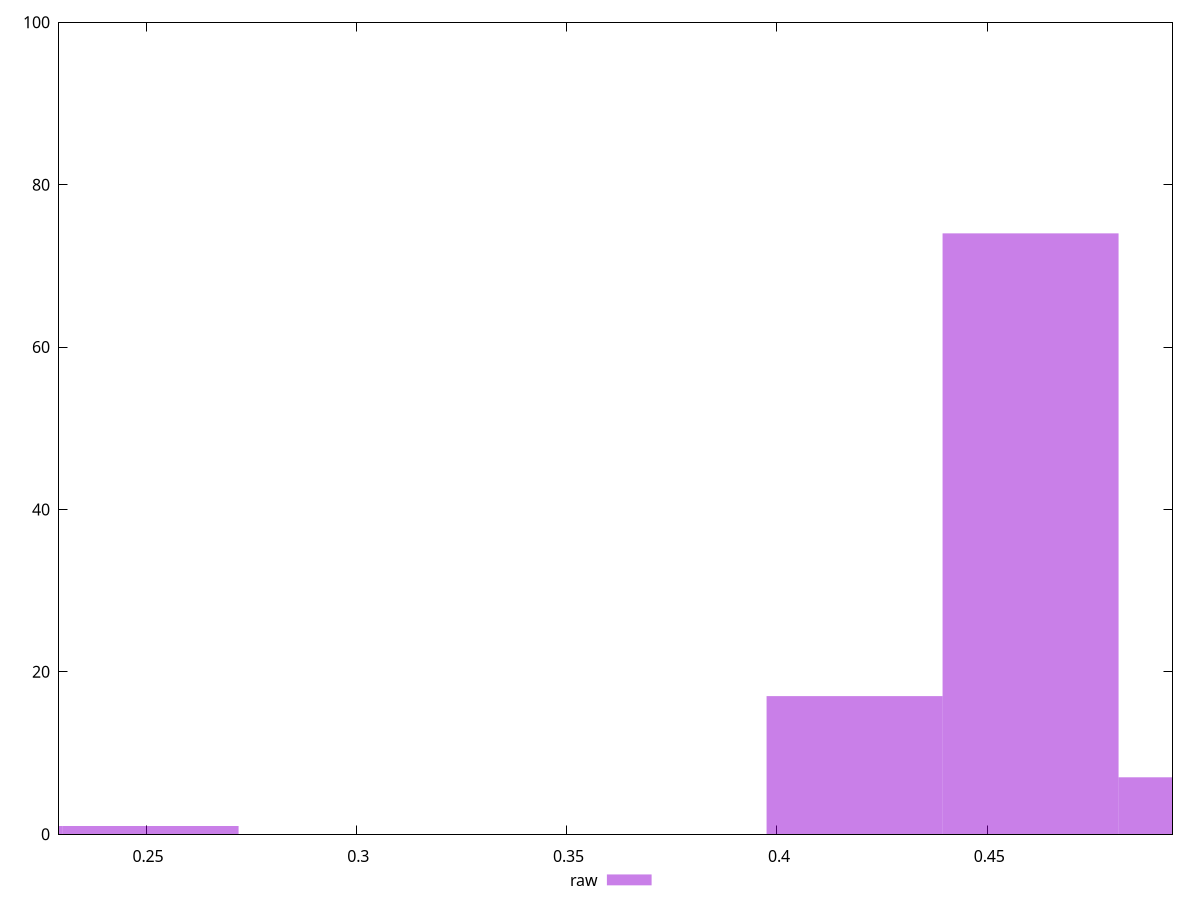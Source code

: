 reset

$raw <<EOF
0.2510798376780104 1
0.20923319806500865 1
0.460313035743019 74
0.4184663961300173 17
0.5021596753560208 7
EOF

set key outside below
set boxwidth 0.04184663961300173
set xrange [0.22930411137535212:0.49405980724902576]
set yrange [0:100]
set trange [0:100]
set style fill transparent solid 0.5 noborder
set terminal svg size 640, 490 enhanced background rgb 'white'
set output "report_00026_2021-02-22T21:38:55.199Z/meta/pScore/samples/pages/raw/histogram.svg"

plot $raw title "raw" with boxes

reset
